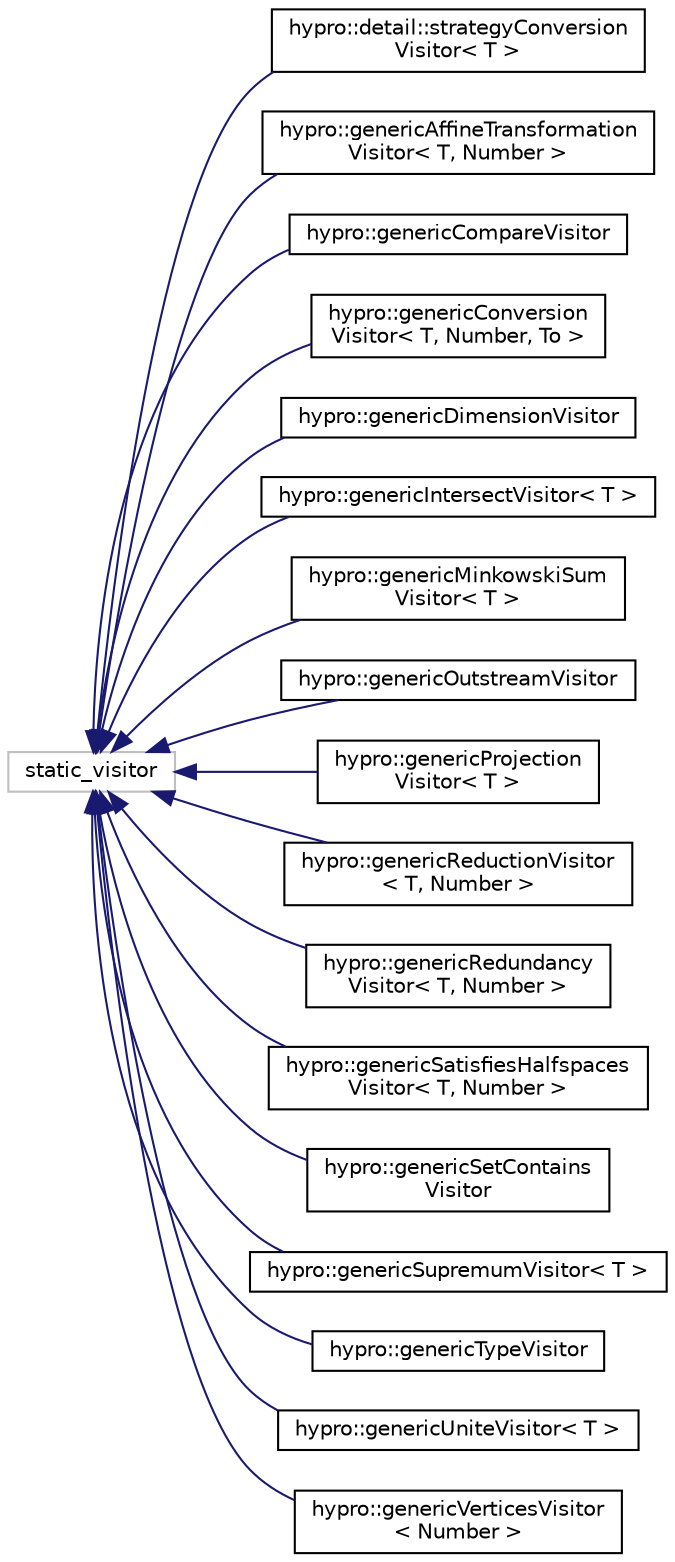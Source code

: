 digraph "Graphical Class Hierarchy"
{
  edge [fontname="Helvetica",fontsize="10",labelfontname="Helvetica",labelfontsize="10"];
  node [fontname="Helvetica",fontsize="10",shape=record];
  rankdir="LR";
  Node1 [label="static_visitor",height=0.2,width=0.4,color="grey75", fillcolor="white", style="filled"];
  Node1 -> Node2 [dir="back",color="midnightblue",fontsize="10",style="solid",fontname="Helvetica"];
  Node2 [label="hypro::detail::strategyConversion\lVisitor\< T \>",height=0.2,width=0.4,color="black", fillcolor="white", style="filled",URL="$structhypro_1_1detail_1_1strategyConversionVisitor.html"];
  Node1 -> Node3 [dir="back",color="midnightblue",fontsize="10",style="solid",fontname="Helvetica"];
  Node3 [label="hypro::genericAffineTransformation\lVisitor\< T, Number \>",height=0.2,width=0.4,color="black", fillcolor="white", style="filled",URL="$classhypro_1_1genericAffineTransformationVisitor.html"];
  Node1 -> Node4 [dir="back",color="midnightblue",fontsize="10",style="solid",fontname="Helvetica"];
  Node4 [label="hypro::genericCompareVisitor",height=0.2,width=0.4,color="black", fillcolor="white", style="filled",URL="$classhypro_1_1genericCompareVisitor.html"];
  Node1 -> Node5 [dir="back",color="midnightblue",fontsize="10",style="solid",fontname="Helvetica"];
  Node5 [label="hypro::genericConversion\lVisitor\< T, Number, To \>",height=0.2,width=0.4,color="black", fillcolor="white", style="filled",URL="$classhypro_1_1genericConversionVisitor.html"];
  Node1 -> Node6 [dir="back",color="midnightblue",fontsize="10",style="solid",fontname="Helvetica"];
  Node6 [label="hypro::genericDimensionVisitor",height=0.2,width=0.4,color="black", fillcolor="white", style="filled",URL="$classhypro_1_1genericDimensionVisitor.html"];
  Node1 -> Node7 [dir="back",color="midnightblue",fontsize="10",style="solid",fontname="Helvetica"];
  Node7 [label="hypro::genericIntersectVisitor\< T \>",height=0.2,width=0.4,color="black", fillcolor="white", style="filled",URL="$classhypro_1_1genericIntersectVisitor.html"];
  Node1 -> Node8 [dir="back",color="midnightblue",fontsize="10",style="solid",fontname="Helvetica"];
  Node8 [label="hypro::genericMinkowskiSum\lVisitor\< T \>",height=0.2,width=0.4,color="black", fillcolor="white", style="filled",URL="$classhypro_1_1genericMinkowskiSumVisitor.html"];
  Node1 -> Node9 [dir="back",color="midnightblue",fontsize="10",style="solid",fontname="Helvetica"];
  Node9 [label="hypro::genericOutstreamVisitor",height=0.2,width=0.4,color="black", fillcolor="white", style="filled",URL="$classhypro_1_1genericOutstreamVisitor.html"];
  Node1 -> Node10 [dir="back",color="midnightblue",fontsize="10",style="solid",fontname="Helvetica"];
  Node10 [label="hypro::genericProjection\lVisitor\< T \>",height=0.2,width=0.4,color="black", fillcolor="white", style="filled",URL="$classhypro_1_1genericProjectionVisitor.html"];
  Node1 -> Node11 [dir="back",color="midnightblue",fontsize="10",style="solid",fontname="Helvetica"];
  Node11 [label="hypro::genericReductionVisitor\l\< T, Number \>",height=0.2,width=0.4,color="black", fillcolor="white", style="filled",URL="$classhypro_1_1genericReductionVisitor.html"];
  Node1 -> Node12 [dir="back",color="midnightblue",fontsize="10",style="solid",fontname="Helvetica"];
  Node12 [label="hypro::genericRedundancy\lVisitor\< T, Number \>",height=0.2,width=0.4,color="black", fillcolor="white", style="filled",URL="$classhypro_1_1genericRedundancyVisitor.html"];
  Node1 -> Node13 [dir="back",color="midnightblue",fontsize="10",style="solid",fontname="Helvetica"];
  Node13 [label="hypro::genericSatisfiesHalfspaces\lVisitor\< T, Number \>",height=0.2,width=0.4,color="black", fillcolor="white", style="filled",URL="$classhypro_1_1genericSatisfiesHalfspacesVisitor.html"];
  Node1 -> Node14 [dir="back",color="midnightblue",fontsize="10",style="solid",fontname="Helvetica"];
  Node14 [label="hypro::genericSetContains\lVisitor",height=0.2,width=0.4,color="black", fillcolor="white", style="filled",URL="$classhypro_1_1genericSetContainsVisitor.html"];
  Node1 -> Node15 [dir="back",color="midnightblue",fontsize="10",style="solid",fontname="Helvetica"];
  Node15 [label="hypro::genericSupremumVisitor\< T \>",height=0.2,width=0.4,color="black", fillcolor="white", style="filled",URL="$classhypro_1_1genericSupremumVisitor.html"];
  Node1 -> Node16 [dir="back",color="midnightblue",fontsize="10",style="solid",fontname="Helvetica"];
  Node16 [label="hypro::genericTypeVisitor",height=0.2,width=0.4,color="black", fillcolor="white", style="filled",URL="$classhypro_1_1genericTypeVisitor.html"];
  Node1 -> Node17 [dir="back",color="midnightblue",fontsize="10",style="solid",fontname="Helvetica"];
  Node17 [label="hypro::genericUniteVisitor\< T \>",height=0.2,width=0.4,color="black", fillcolor="white", style="filled",URL="$classhypro_1_1genericUniteVisitor.html"];
  Node1 -> Node18 [dir="back",color="midnightblue",fontsize="10",style="solid",fontname="Helvetica"];
  Node18 [label="hypro::genericVerticesVisitor\l\< Number \>",height=0.2,width=0.4,color="black", fillcolor="white", style="filled",URL="$classhypro_1_1genericVerticesVisitor.html"];
}
